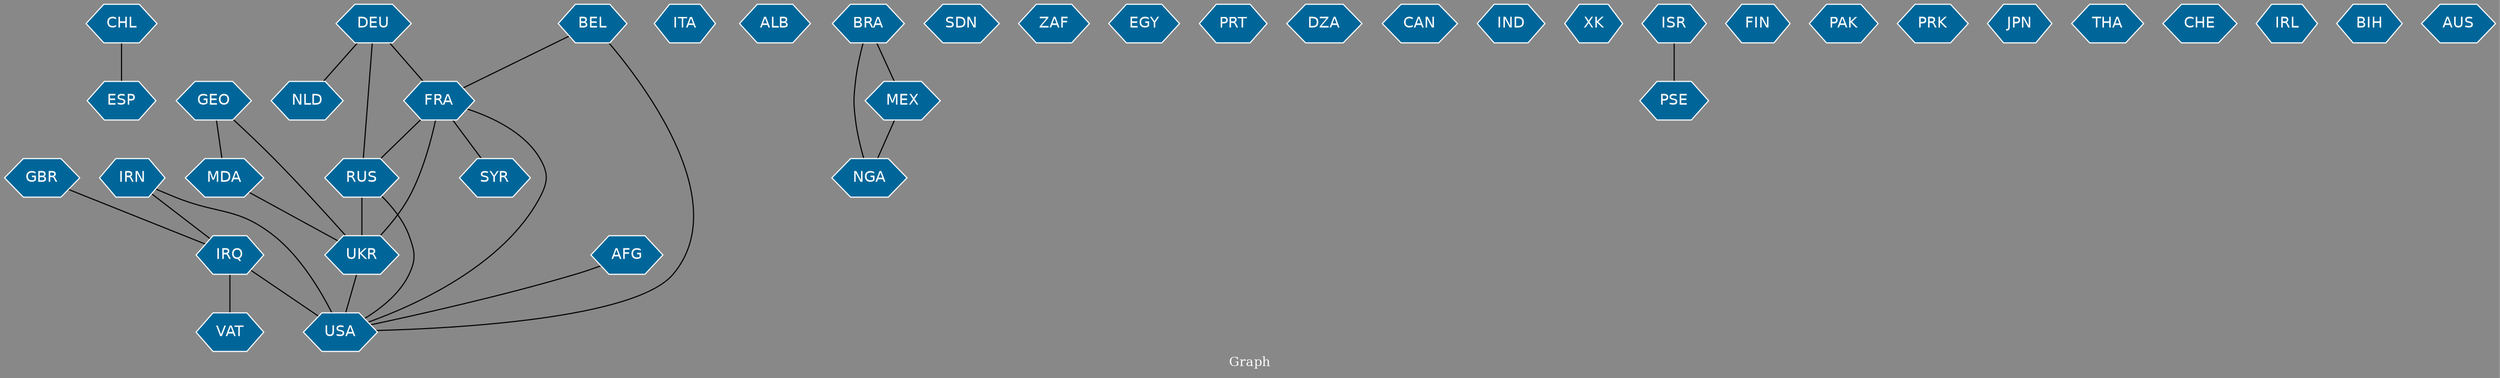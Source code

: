 // Countries together in item graph
graph {
	graph [bgcolor="#888888" fontcolor=white fontsize=12 label="Graph" outputorder=edgesfirst overlap=prism]
	node [color=white fillcolor="#006699" fontcolor=white fontname=Helvetica shape=hexagon style=filled]
	edge [arrowhead=open color=black fontcolor=white fontname=Courier fontsize=12]
		ESP [label=ESP]
		GBR [label=GBR]
		ITA [label=ITA]
		ALB [label=ALB]
		FRA [label=FRA]
		USA [label=USA]
		BRA [label=BRA]
		UKR [label=UKR]
		SDN [label=SDN]
		RUS [label=RUS]
		IRQ [label=IRQ]
		ZAF [label=ZAF]
		EGY [label=EGY]
		NGA [label=NGA]
		NLD [label=NLD]
		PRT [label=PRT]
		DZA [label=DZA]
		CAN [label=CAN]
		VAT [label=VAT]
		IND [label=IND]
		MDA [label=MDA]
		GEO [label=GEO]
		XK [label=XK]
		ISR [label=ISR]
		PSE [label=PSE]
		SYR [label=SYR]
		FIN [label=FIN]
		PAK [label=PAK]
		MEX [label=MEX]
		BEL [label=BEL]
		IRN [label=IRN]
		PRK [label=PRK]
		CHL [label=CHL]
		JPN [label=JPN]
		DEU [label=DEU]
		AFG [label=AFG]
		THA [label=THA]
		CHE [label=CHE]
		IRL [label=IRL]
		BIH [label=BIH]
		AUS [label=AUS]
			FRA -- USA [weight=2]
			DEU -- FRA [weight=1]
			ISR -- PSE [weight=2]
			DEU -- RUS [weight=1]
			BRA -- MEX [weight=1]
			IRN -- IRQ [weight=3]
			BRA -- NGA [weight=1]
			IRQ -- USA [weight=6]
			GEO -- MDA [weight=1]
			BEL -- USA [weight=1]
			IRQ -- VAT [weight=1]
			DEU -- NLD [weight=1]
			FRA -- SYR [weight=1]
			CHL -- ESP [weight=1]
			RUS -- USA [weight=2]
			UKR -- USA [weight=1]
			RUS -- UKR [weight=11]
			BEL -- FRA [weight=1]
			FRA -- RUS [weight=4]
			IRN -- USA [weight=1]
			GEO -- UKR [weight=1]
			MEX -- NGA [weight=1]
			MDA -- UKR [weight=1]
			FRA -- UKR [weight=1]
			GBR -- IRQ [weight=1]
			AFG -- USA [weight=1]
}
